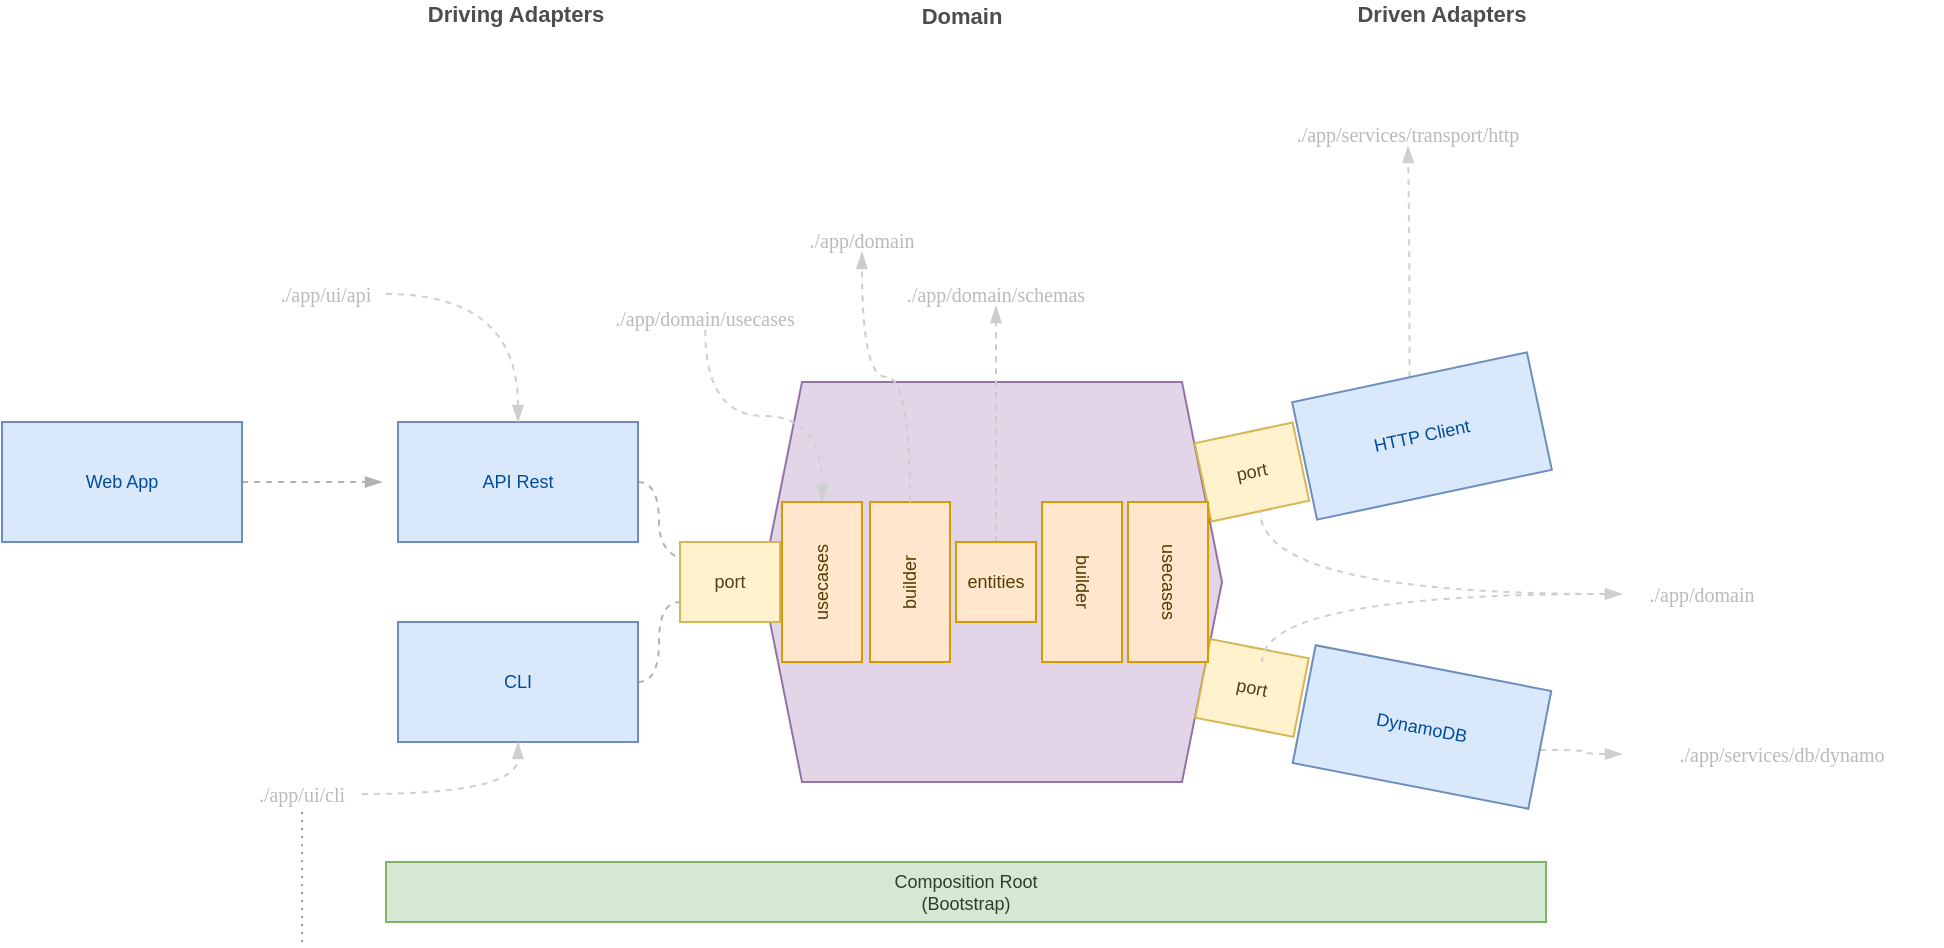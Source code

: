<mxfile>
    <diagram id="4QAxjCD-2Qp1c6ab0Yel" name="Page-1">
        <mxGraphModel dx="1229" dy="653" grid="1" gridSize="10" guides="1" tooltips="1" connect="1" arrows="1" fold="1" page="1" pageScale="1" pageWidth="850" pageHeight="1100" math="0" shadow="0">
            <root>
                <mxCell id="0"/>
                <mxCell id="1" parent="0"/>
                <mxCell id="102" style="edgeStyle=orthogonalEdgeStyle;curved=1;html=1;entryX=0.22;entryY=0.25;entryDx=0;entryDy=0;entryPerimeter=0;dashed=1;strokeColor=#B3B3B3;endArrow=none;endFill=0;" edge="1" parent="1" source="25" target="23">
                    <mxGeometry relative="1" as="geometry"/>
                </mxCell>
                <mxCell id="20" value="" style="shape=hexagon;perimeter=hexagonPerimeter2;whiteSpace=wrap;html=1;fixedSize=1;fillColor=#e1d5e7;strokeColor=#9673a6;fontSize=9;" parent="1" vertex="1">
                    <mxGeometry x="390" y="320" width="230" height="200" as="geometry"/>
                </mxCell>
                <mxCell id="22" value="port" style="rounded=0;whiteSpace=wrap;html=1;rotation=348;fillColor=#fff2cc;strokeColor=#d6b656;fontSize=9;fontColor=#4D411F;" parent="1" vertex="1">
                    <mxGeometry x="610" y="345" width="50" height="40" as="geometry"/>
                </mxCell>
                <mxCell id="23" value="port" style="rounded=0;whiteSpace=wrap;html=1;fillColor=#fff2cc;strokeColor=#d6b656;fontSize=9;fontColor=#4D411F;" parent="1" vertex="1">
                    <mxGeometry x="349" y="400" width="50" height="40" as="geometry"/>
                </mxCell>
                <mxCell id="24" value="port" style="rounded=0;whiteSpace=wrap;html=1;rotation=11;fillColor=#fff2cc;strokeColor=#d6b656;fontSize=9;fontColor=#4D411F;" parent="1" vertex="1">
                    <mxGeometry x="610" y="453" width="50" height="40" as="geometry"/>
                </mxCell>
                <mxCell id="99" style="edgeStyle=orthogonalEdgeStyle;html=1;exitX=0.5;exitY=0;exitDx=0;exitDy=0;entryX=0.5;entryY=1;entryDx=0;entryDy=0;curved=1;fillColor=#f5f5f5;strokeColor=#CFCFCF;dashed=1;endArrow=blockThin;endFill=1;" edge="1" parent="1" source="28" target="98">
                    <mxGeometry relative="1" as="geometry"/>
                </mxCell>
                <mxCell id="28" value="HTTP Client" style="rounded=0;whiteSpace=wrap;html=1;rotation=348;fillColor=#dae8fc;strokeColor=#6c8ebf;fontSize=9;fontColor=#004C99;" parent="1" vertex="1">
                    <mxGeometry x="660" y="317" width="120" height="60" as="geometry"/>
                </mxCell>
                <mxCell id="101" style="edgeStyle=orthogonalEdgeStyle;curved=1;html=1;exitX=1;exitY=0.5;exitDx=0;exitDy=0;entryX=0;entryY=0.5;entryDx=0;entryDy=0;dashed=1;strokeColor=#CFCFCF;endArrow=blockThin;endFill=1;" edge="1" parent="1" source="29" target="100">
                    <mxGeometry relative="1" as="geometry"/>
                </mxCell>
                <mxCell id="29" value="DynamoDB" style="rounded=0;whiteSpace=wrap;html=1;rotation=11;fillColor=#dae8fc;strokeColor=#6c8ebf;fontSize=9;fontColor=#004C99;" parent="1" vertex="1">
                    <mxGeometry x="660" y="462.5" width="120" height="60" as="geometry"/>
                </mxCell>
                <mxCell id="30" value="Driven Adapters" style="text;html=1;strokeColor=none;fillColor=none;align=center;verticalAlign=middle;whiteSpace=wrap;rounded=0;fontStyle=1;fontColor=#4D4D4D;fontSize=11;" parent="1" vertex="1">
                    <mxGeometry x="680" y="131.5" width="100" height="9.25" as="geometry"/>
                </mxCell>
                <mxCell id="25" value="API Rest" style="rounded=0;whiteSpace=wrap;html=1;fillColor=#dae8fc;strokeColor=#6c8ebf;fontSize=9;fontColor=#004C99;" parent="1" vertex="1">
                    <mxGeometry x="208" y="340" width="120" height="60" as="geometry"/>
                </mxCell>
                <mxCell id="103" style="edgeStyle=orthogonalEdgeStyle;curved=1;html=1;exitX=1;exitY=0.5;exitDx=0;exitDy=0;entryX=0;entryY=0.75;entryDx=0;entryDy=0;dashed=1;strokeColor=#B3B3B3;endArrow=none;endFill=0;" edge="1" parent="1" source="26" target="23">
                    <mxGeometry relative="1" as="geometry"/>
                </mxCell>
                <mxCell id="26" value="CLI" style="rounded=0;whiteSpace=wrap;html=1;fillColor=#dae8fc;strokeColor=#6c8ebf;fontSize=9;fontColor=#004C99;" parent="1" vertex="1">
                    <mxGeometry x="208" y="440" width="120" height="60" as="geometry"/>
                </mxCell>
                <mxCell id="38" value="Domain" style="text;html=1;strokeColor=none;fillColor=none;align=center;verticalAlign=middle;whiteSpace=wrap;rounded=0;fontStyle=1;fontColor=#4D4D4D;fontSize=11;" parent="1" vertex="1">
                    <mxGeometry x="460" y="132.25" width="60" height="8.5" as="geometry"/>
                </mxCell>
                <mxCell id="51" style="edgeStyle=orthogonalEdgeStyle;curved=1;html=1;dashed=1;fontSize=9;fontColor=#808080;endArrow=blockThin;endFill=1;strokeColor=#CCCCCC;entryX=0.5;entryY=1;entryDx=0;entryDy=0;" parent="1" source="41" edge="1" target="110">
                    <mxGeometry relative="1" as="geometry">
                        <mxPoint x="506" y="285.5" as="targetPoint"/>
                    </mxGeometry>
                </mxCell>
                <mxCell id="44" value="Composition Root&lt;br style=&quot;font-size: 9px;&quot;&gt;(Bootstrap)" style="rounded=0;whiteSpace=wrap;html=1;fillColor=#d5e8d4;strokeColor=#82b366;fontSize=9;fontColor=#2E4024;" parent="1" vertex="1">
                    <mxGeometry x="202" y="560" width="580" height="30" as="geometry"/>
                </mxCell>
                <mxCell id="68" style="edgeStyle=orthogonalEdgeStyle;curved=1;html=1;dashed=1;fontSize=9;fontColor=#808080;endArrow=blockThin;endFill=1;strokeColor=#B3B3B3;fillColor=#dae8fc;" parent="1" source="67" edge="1">
                    <mxGeometry relative="1" as="geometry">
                        <mxPoint x="200" y="370" as="targetPoint"/>
                    </mxGeometry>
                </mxCell>
                <mxCell id="67" value="Web App" style="rounded=0;whiteSpace=wrap;html=1;fillColor=#dae8fc;strokeColor=#6c8ebf;fontSize=9;fontColor=#004C99;" parent="1" vertex="1">
                    <mxGeometry x="10" y="340" width="120" height="60" as="geometry"/>
                </mxCell>
                <mxCell id="115" style="edgeStyle=orthogonalEdgeStyle;curved=1;html=1;exitX=0;exitY=0.5;exitDx=0;exitDy=0;entryX=0.5;entryY=1;entryDx=0;entryDy=0;dashed=1;fontColor=#BABABA;startArrow=blockThin;startFill=1;endArrow=none;endFill=0;strokeColor=#CFCFCF;" edge="1" parent="1" source="39" target="114">
                    <mxGeometry relative="1" as="geometry"/>
                </mxCell>
                <mxCell id="39" value="usecases" style="rounded=0;whiteSpace=wrap;html=1;rotation=270;direction=west;fillColor=#ffe6cc;strokeColor=#d79b00;fontSize=9;fontColor=#543D00;" parent="1" vertex="1">
                    <mxGeometry x="380" y="400" width="80" height="40" as="geometry"/>
                </mxCell>
                <mxCell id="40" value="usecases" style="rounded=0;whiteSpace=wrap;html=1;rotation=90;fillColor=#ffe6cc;strokeColor=#d79b00;fontSize=9;fontColor=#543D00;" parent="1" vertex="1">
                    <mxGeometry x="553" y="400" width="80" height="40" as="geometry"/>
                </mxCell>
                <mxCell id="72" value="builder" style="rounded=0;whiteSpace=wrap;html=1;rotation=270;direction=west;fillColor=#ffe6cc;strokeColor=#d79b00;fontSize=9;fontColor=#543D00;" parent="1" vertex="1">
                    <mxGeometry x="424" y="400" width="80" height="40" as="geometry"/>
                </mxCell>
                <mxCell id="73" value="builder" style="rounded=0;whiteSpace=wrap;html=1;rotation=90;direction=west;fillColor=#ffe6cc;strokeColor=#d79b00;fontSize=9;fontColor=#543D00;" parent="1" vertex="1">
                    <mxGeometry x="510" y="400" width="80" height="40" as="geometry"/>
                </mxCell>
                <mxCell id="41" value="entities" style="rounded=0;whiteSpace=wrap;html=1;rotation=0;direction=east;fillColor=#ffe6cc;strokeColor=#d79b00;fontSize=9;fontColor=#543D00;" parent="1" vertex="1">
                    <mxGeometry x="487" y="400" width="40" height="40" as="geometry"/>
                </mxCell>
                <mxCell id="27" value="Driving Adapters" style="text;html=1;strokeColor=none;fillColor=none;align=center;verticalAlign=middle;whiteSpace=wrap;rounded=0;fontStyle=1;fontColor=#4D4D4D;fontSize=11;" parent="1" vertex="1">
                    <mxGeometry x="216.75" y="130.5" width="100" height="10.25" as="geometry"/>
                </mxCell>
                <mxCell id="93" style="edgeStyle=orthogonalEdgeStyle;curved=1;html=1;entryX=0.5;entryY=0;entryDx=0;entryDy=0;dashed=1;fontFamily=Verdana;fontSize=10;fontColor=#808080;endArrow=blockThin;endFill=1;strokeColor=#CFCFCF;strokeWidth=1;fontStyle=1" parent="1" source="89" target="25" edge="1">
                    <mxGeometry relative="1" as="geometry"/>
                </mxCell>
                <mxCell id="95" style="edgeStyle=orthogonalEdgeStyle;curved=1;html=1;entryX=0.5;entryY=1;entryDx=0;entryDy=0;dashed=1;fontFamily=Verdana;fontSize=10;fontColor=#808080;endArrow=blockThin;endFill=1;strokeColor=#CFCFCF;strokeWidth=1;" parent="1" source="94" target="26" edge="1">
                    <mxGeometry relative="1" as="geometry"/>
                </mxCell>
                <mxCell id="98" value="&lt;font&gt;./app/services/transport/http&lt;/font&gt;" style="text;html=1;strokeColor=none;fillColor=none;align=center;verticalAlign=middle;whiteSpace=wrap;rounded=0;fontColor=#BABABA;fontSize=10;fontStyle=0;fontFamily=Verdana;" vertex="1" parent="1">
                    <mxGeometry x="633" y="190" width="160" height="12" as="geometry"/>
                </mxCell>
                <mxCell id="100" value="&lt;font&gt;./app/services/db/dynamo&lt;/font&gt;" style="text;html=1;strokeColor=none;fillColor=none;align=center;verticalAlign=middle;whiteSpace=wrap;rounded=0;fontColor=#BABABA;fontSize=10;fontStyle=0;fontFamily=Verdana;" vertex="1" parent="1">
                    <mxGeometry x="820" y="500" width="160" height="12" as="geometry"/>
                </mxCell>
                <mxCell id="105" style="edgeStyle=orthogonalEdgeStyle;curved=1;html=1;entryX=0.5;entryY=1;entryDx=0;entryDy=0;dashed=1;endArrow=none;endFill=0;strokeColor=#CFCFCF;startArrow=blockThin;startFill=1;" edge="1" parent="1" source="104" target="22">
                    <mxGeometry relative="1" as="geometry"/>
                </mxCell>
                <mxCell id="106" style="edgeStyle=orthogonalEdgeStyle;curved=1;html=1;exitX=0;exitY=0.5;exitDx=0;exitDy=0;entryX=0.549;entryY=0.157;entryDx=0;entryDy=0;entryPerimeter=0;dashed=1;endArrow=none;endFill=0;strokeColor=#CFCFCF;startArrow=blockThin;startFill=1;" edge="1" parent="1" source="104" target="24">
                    <mxGeometry relative="1" as="geometry"/>
                </mxCell>
                <mxCell id="104" value="&lt;font&gt;./app/domain&lt;/font&gt;" style="text;html=1;strokeColor=none;fillColor=none;align=center;verticalAlign=middle;whiteSpace=wrap;rounded=0;fontColor=#BABABA;fontSize=10;fontStyle=0;fontFamily=Verdana;" vertex="1" parent="1">
                    <mxGeometry x="820" y="420" width="80" height="12" as="geometry"/>
                </mxCell>
                <mxCell id="89" value="&lt;font&gt;./app/ui/api&lt;/font&gt;" style="text;html=1;strokeColor=none;fillColor=none;align=center;verticalAlign=middle;whiteSpace=wrap;rounded=0;fontColor=#BABABA;fontSize=10;fontStyle=0;fontFamily=Verdana;" parent="1" vertex="1">
                    <mxGeometry x="142" y="270" width="60" height="12" as="geometry"/>
                </mxCell>
                <mxCell id="94" value="&lt;font&gt;./app/ui/cli&lt;/font&gt;" style="text;html=1;strokeColor=none;fillColor=none;align=center;verticalAlign=middle;whiteSpace=wrap;rounded=0;fontColor=#BABABA;fontSize=10;fontStyle=0;fontFamily=Verdana;" parent="1" vertex="1">
                    <mxGeometry x="130" y="520" width="60" height="12" as="geometry"/>
                </mxCell>
                <mxCell id="109" value="" style="endArrow=none;dashed=1;html=1;dashPattern=1 3;strokeWidth=1;fontSize=9;fontColor=#2E4024;curved=1;fillColor=#f5f5f5;strokeColor=#999999;" edge="1" parent="1" target="94">
                    <mxGeometry width="50" height="50" relative="1" as="geometry">
                        <mxPoint x="160" y="600" as="sourcePoint"/>
                        <mxPoint x="171.778" y="282" as="targetPoint"/>
                    </mxGeometry>
                </mxCell>
                <mxCell id="110" value="&lt;font&gt;./app/domain/schemas&lt;/font&gt;" style="text;html=1;strokeColor=none;fillColor=none;align=center;verticalAlign=middle;whiteSpace=wrap;rounded=0;fontColor=#BABABA;fontSize=10;fontStyle=0;fontFamily=Verdana;" vertex="1" parent="1">
                    <mxGeometry x="446" y="270" width="122" height="12" as="geometry"/>
                </mxCell>
                <mxCell id="111" style="edgeStyle=orthogonalEdgeStyle;curved=1;html=1;dashed=1;fontSize=9;fontColor=#808080;endArrow=blockThin;endFill=1;strokeColor=#CCCCCC;exitX=0;exitY=0.5;exitDx=0;exitDy=0;entryX=0.5;entryY=1;entryDx=0;entryDy=0;" edge="1" parent="1" source="72" target="113">
                    <mxGeometry relative="1" as="geometry">
                        <mxPoint x="440" y="260" as="targetPoint"/>
                        <mxPoint x="517" y="410" as="sourcePoint"/>
                    </mxGeometry>
                </mxCell>
                <mxCell id="113" value="./app/domain" style="text;html=1;strokeColor=none;fillColor=none;align=center;verticalAlign=middle;whiteSpace=wrap;rounded=0;fontColor=#BABABA;fontSize=10;fontStyle=0;fontFamily=Verdana;" vertex="1" parent="1">
                    <mxGeometry x="403" y="243" width="74" height="12" as="geometry"/>
                </mxCell>
                <mxCell id="114" value="./app/domain/usecases" style="text;html=1;strokeColor=none;fillColor=none;align=center;verticalAlign=middle;whiteSpace=wrap;rounded=0;fontColor=#BABABA;fontSize=10;fontStyle=0;fontFamily=Verdana;" vertex="1" parent="1">
                    <mxGeometry x="300" y="282" width="123.25" height="12" as="geometry"/>
                </mxCell>
            </root>
        </mxGraphModel>
    </diagram>
</mxfile>